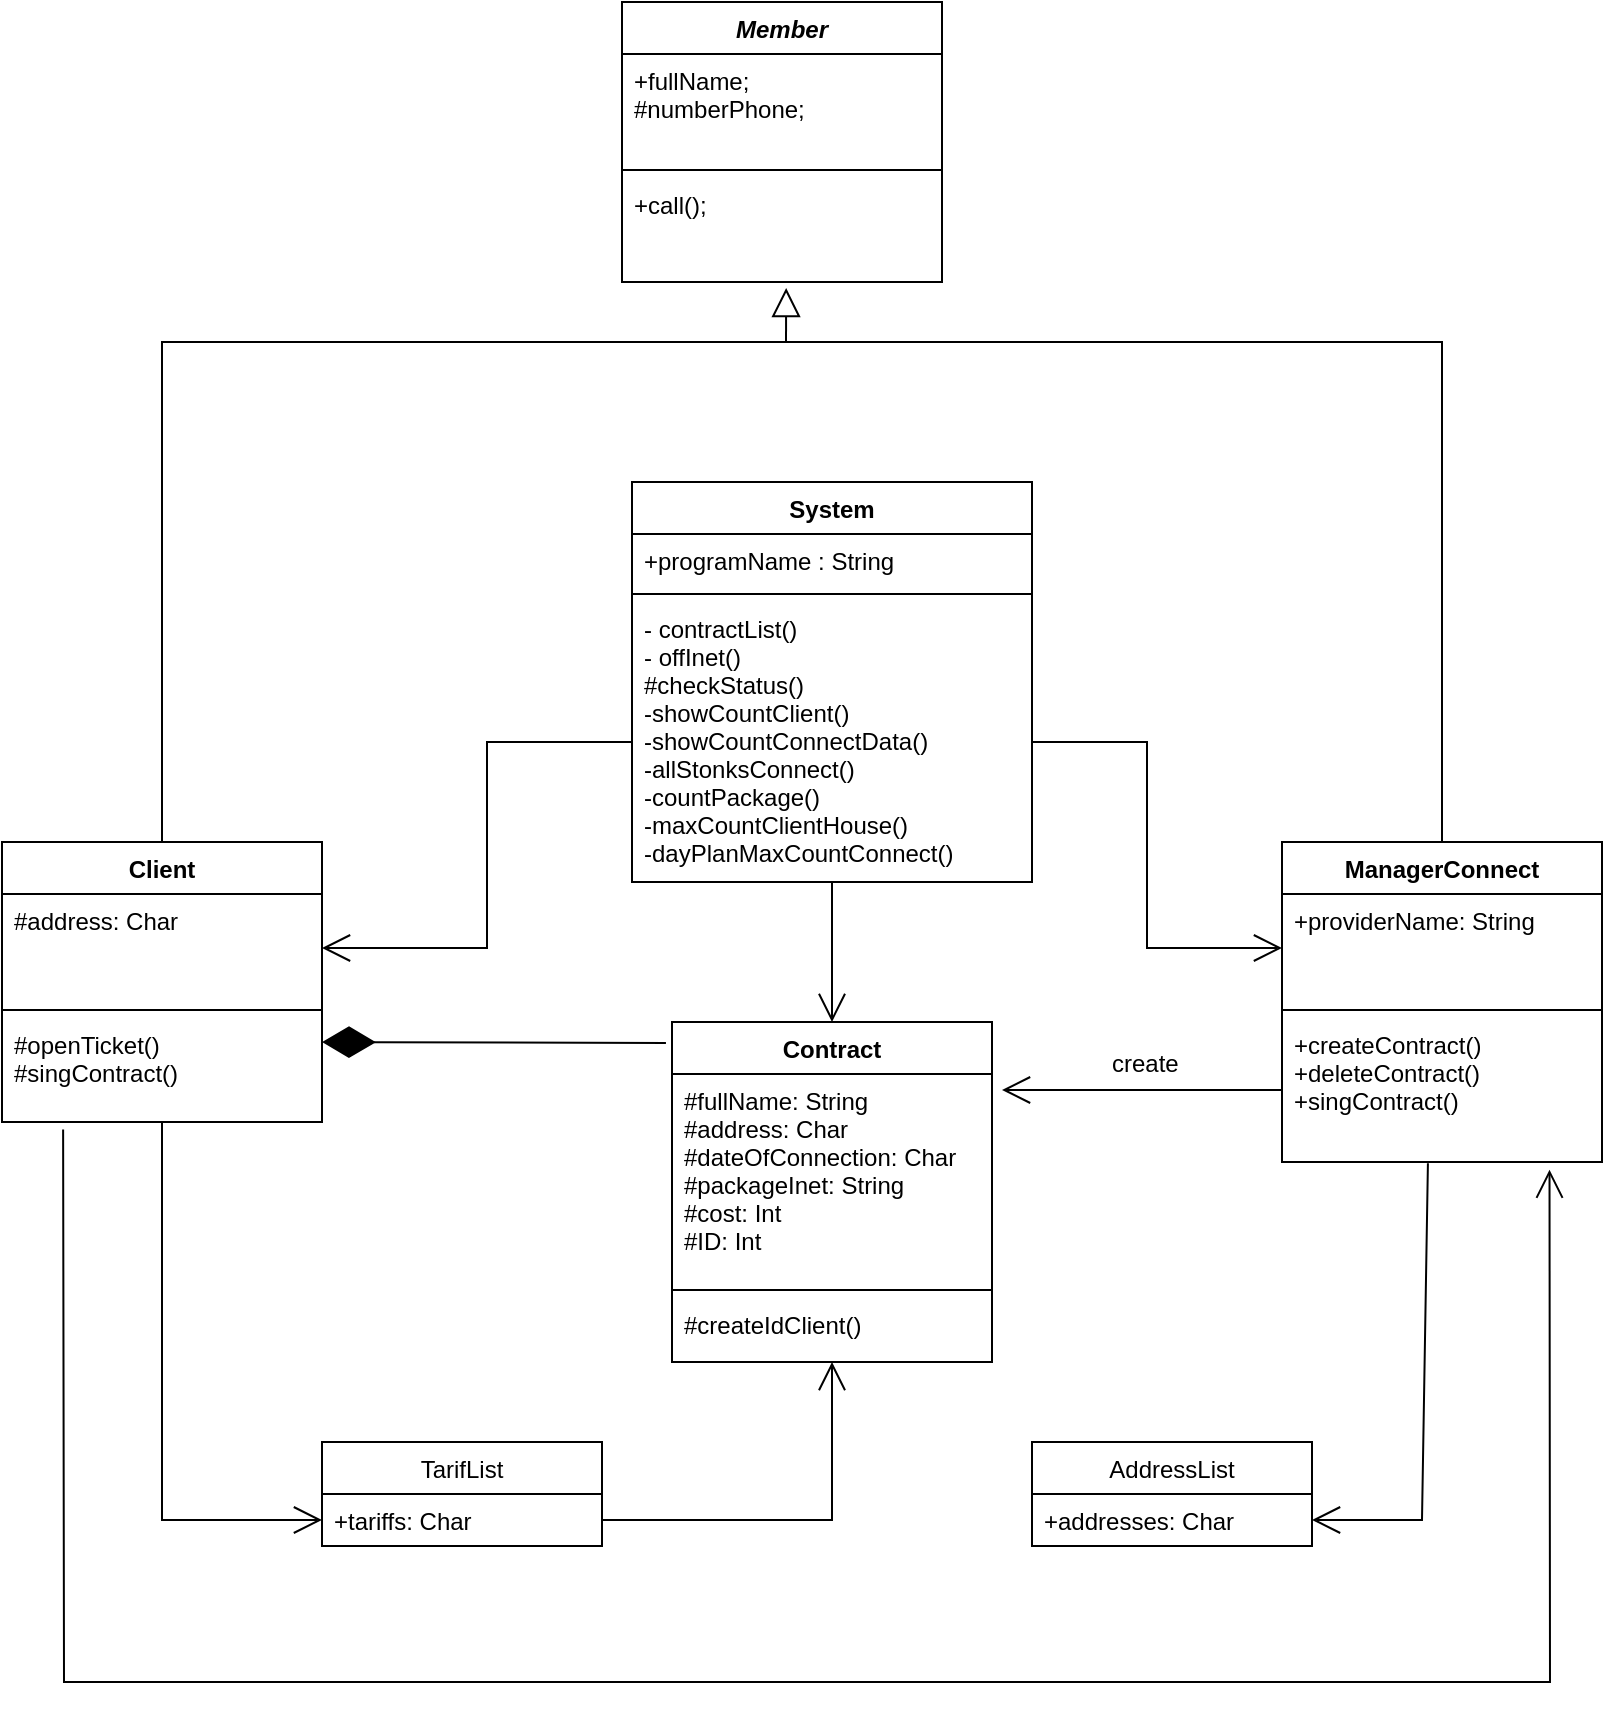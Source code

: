 <mxfile version="15.5.4" type="embed"><diagram id="C5RBs43oDa-KdzZeNtuy" name="Page-1"><mxGraphModel dx="649" dy="2866" grid="1" gridSize="10" guides="1" tooltips="1" connect="1" arrows="1" fold="1" page="1" pageScale="1" pageWidth="827" pageHeight="1169" math="0" shadow="0"><root><mxCell id="WIyWlLk6GJQsqaUBKTNV-0"/><mxCell id="WIyWlLk6GJQsqaUBKTNV-1" parent="WIyWlLk6GJQsqaUBKTNV-0"/><mxCell id="x4CzHmT4jv46Xul65Cwn-0" value="Contract" style="swimlane;fontStyle=1;align=center;verticalAlign=top;childLayout=stackLayout;horizontal=1;startSize=26;horizontalStack=0;resizeParent=1;resizeParentMax=0;resizeLast=0;collapsible=1;marginBottom=0;" parent="WIyWlLk6GJQsqaUBKTNV-1" vertex="1"><mxGeometry x="345" y="-1760" width="160" height="170" as="geometry"/></mxCell><mxCell id="x4CzHmT4jv46Xul65Cwn-1" value="#fullName: String&#10;#address: Char&#10;#dateOfConnection: Char&#10;#packageInet: String&#10;#cost: Int&#10;#ID: Int" style="text;strokeColor=none;fillColor=none;align=left;verticalAlign=top;spacingLeft=4;spacingRight=4;overflow=hidden;rotatable=0;points=[[0,0.5],[1,0.5]];portConstraint=eastwest;" parent="x4CzHmT4jv46Xul65Cwn-0" vertex="1"><mxGeometry y="26" width="160" height="104" as="geometry"/></mxCell><mxCell id="x4CzHmT4jv46Xul65Cwn-2" value="" style="line;strokeWidth=1;fillColor=none;align=left;verticalAlign=middle;spacingTop=-1;spacingLeft=3;spacingRight=3;rotatable=0;labelPosition=right;points=[];portConstraint=eastwest;" parent="x4CzHmT4jv46Xul65Cwn-0" vertex="1"><mxGeometry y="130" width="160" height="8" as="geometry"/></mxCell><mxCell id="x4CzHmT4jv46Xul65Cwn-3" value="#createIdClient()" style="text;strokeColor=none;fillColor=none;align=left;verticalAlign=top;spacingLeft=4;spacingRight=4;overflow=hidden;rotatable=0;points=[[0,0.5],[1,0.5]];portConstraint=eastwest;" parent="x4CzHmT4jv46Xul65Cwn-0" vertex="1"><mxGeometry y="138" width="160" height="32" as="geometry"/></mxCell><mxCell id="MIx9iEtUgZisJlGi1HNq-17" style="edgeStyle=orthogonalEdgeStyle;rounded=0;orthogonalLoop=1;jettySize=auto;html=1;exitX=0.5;exitY=0;exitDx=0;exitDy=0;startArrow=none;startFill=0;endArrow=none;endFill=0;strokeWidth=1;" parent="WIyWlLk6GJQsqaUBKTNV-1" source="x4CzHmT4jv46Xul65Cwn-14" edge="1"><mxGeometry relative="1" as="geometry"><mxPoint x="400" y="-2100" as="targetPoint"/><Array as="points"><mxPoint x="90" y="-2100"/></Array></mxGeometry></mxCell><mxCell id="19" style="edgeStyle=orthogonalEdgeStyle;rounded=0;orthogonalLoop=1;jettySize=auto;html=1;entryX=0;entryY=0.5;entryDx=0;entryDy=0;endArrow=open;endFill=0;endSize=12;" parent="WIyWlLk6GJQsqaUBKTNV-1" source="x4CzHmT4jv46Xul65Cwn-14" target="m357RM5_wuhy1742Luh5-17" edge="1"><mxGeometry relative="1" as="geometry"/></mxCell><mxCell id="x4CzHmT4jv46Xul65Cwn-14" value="Client" style="swimlane;fontStyle=1;align=center;verticalAlign=top;childLayout=stackLayout;horizontal=1;startSize=26;horizontalStack=0;resizeParent=1;resizeParentMax=0;resizeLast=0;collapsible=1;marginBottom=0;" parent="WIyWlLk6GJQsqaUBKTNV-1" vertex="1"><mxGeometry x="10" y="-1850" width="160" height="140" as="geometry"/></mxCell><mxCell id="x4CzHmT4jv46Xul65Cwn-15" value="#address: Char" style="text;strokeColor=none;fillColor=none;align=left;verticalAlign=top;spacingLeft=4;spacingRight=4;overflow=hidden;rotatable=0;points=[[0,0.5],[1,0.5]];portConstraint=eastwest;" parent="x4CzHmT4jv46Xul65Cwn-14" vertex="1"><mxGeometry y="26" width="160" height="54" as="geometry"/></mxCell><mxCell id="x4CzHmT4jv46Xul65Cwn-16" value="" style="line;strokeWidth=1;fillColor=none;align=left;verticalAlign=middle;spacingTop=-1;spacingLeft=3;spacingRight=3;rotatable=0;labelPosition=right;points=[];portConstraint=eastwest;" parent="x4CzHmT4jv46Xul65Cwn-14" vertex="1"><mxGeometry y="80" width="160" height="8" as="geometry"/></mxCell><mxCell id="x4CzHmT4jv46Xul65Cwn-17" value="#openTicket()&#10;#singContract()" style="text;strokeColor=none;fillColor=none;align=left;verticalAlign=top;spacingLeft=4;spacingRight=4;overflow=hidden;rotatable=0;points=[[0,0.5],[1,0.5]];portConstraint=eastwest;" parent="x4CzHmT4jv46Xul65Cwn-14" vertex="1"><mxGeometry y="88" width="160" height="52" as="geometry"/></mxCell><mxCell id="MIx9iEtUgZisJlGi1HNq-18" style="edgeStyle=orthogonalEdgeStyle;rounded=0;orthogonalLoop=1;jettySize=auto;html=1;startArrow=none;startFill=0;endArrow=none;endFill=0;strokeWidth=1;" parent="WIyWlLk6GJQsqaUBKTNV-1" source="0" edge="1"><mxGeometry relative="1" as="geometry"><mxPoint x="400" y="-2100" as="targetPoint"/><Array as="points"><mxPoint x="730" y="-2100"/></Array></mxGeometry></mxCell><mxCell id="0" value="ManagerConnect" style="swimlane;fontStyle=1;align=center;verticalAlign=top;childLayout=stackLayout;horizontal=1;startSize=26;horizontalStack=0;resizeParent=1;resizeParentMax=0;resizeLast=0;collapsible=1;marginBottom=0;" parent="WIyWlLk6GJQsqaUBKTNV-1" vertex="1"><mxGeometry x="650" y="-1850" width="160" height="160" as="geometry"/></mxCell><mxCell id="1" value="+providerName: String" style="text;strokeColor=none;fillColor=none;align=left;verticalAlign=top;spacingLeft=4;spacingRight=4;overflow=hidden;rotatable=0;points=[[0,0.5],[1,0.5]];portConstraint=eastwest;" parent="0" vertex="1"><mxGeometry y="26" width="160" height="54" as="geometry"/></mxCell><mxCell id="2" value="" style="line;strokeWidth=1;fillColor=none;align=left;verticalAlign=middle;spacingTop=-1;spacingLeft=3;spacingRight=3;rotatable=0;labelPosition=right;points=[];portConstraint=eastwest;" parent="0" vertex="1"><mxGeometry y="80" width="160" height="8" as="geometry"/></mxCell><mxCell id="3" value="+createContract()&#10;+deleteContract()&#10;+singContract()" style="text;strokeColor=none;fillColor=none;align=left;verticalAlign=top;spacingLeft=4;spacingRight=4;overflow=hidden;rotatable=0;points=[[0,0.5],[1,0.5]];portConstraint=eastwest;" parent="0" vertex="1"><mxGeometry y="88" width="160" height="72" as="geometry"/></mxCell><mxCell id="5" value="&lt;br&gt;create" style="text;html=1;strokeColor=none;fillColor=none;spacing=5;spacingTop=-20;whiteSpace=wrap;overflow=hidden;rounded=0;" parent="WIyWlLk6GJQsqaUBKTNV-1" vertex="1"><mxGeometry x="560" y="-1750" width="50" height="20" as="geometry"/></mxCell><mxCell id="9" value="Member" style="swimlane;fontStyle=3;align=center;verticalAlign=top;childLayout=stackLayout;horizontal=1;startSize=26;horizontalStack=0;resizeParent=1;resizeParentMax=0;resizeLast=0;collapsible=1;marginBottom=0;" parent="WIyWlLk6GJQsqaUBKTNV-1" vertex="1"><mxGeometry x="320" y="-2270" width="160" height="140" as="geometry"/></mxCell><mxCell id="10" value="+fullName;&#10;#numberPhone;" style="text;strokeColor=none;fillColor=none;align=left;verticalAlign=top;spacingLeft=4;spacingRight=4;overflow=hidden;rotatable=0;points=[[0,0.5],[1,0.5]];portConstraint=eastwest;" parent="9" vertex="1"><mxGeometry y="26" width="160" height="54" as="geometry"/></mxCell><mxCell id="11" value="" style="line;strokeWidth=1;fillColor=none;align=left;verticalAlign=middle;spacingTop=-1;spacingLeft=3;spacingRight=3;rotatable=0;labelPosition=right;points=[];portConstraint=eastwest;" parent="9" vertex="1"><mxGeometry y="80" width="160" height="8" as="geometry"/></mxCell><mxCell id="12" value="+call();" style="text;strokeColor=none;fillColor=none;align=left;verticalAlign=top;spacingLeft=4;spacingRight=4;overflow=hidden;rotatable=0;points=[[0,0.5],[1,0.5]];portConstraint=eastwest;" parent="9" vertex="1"><mxGeometry y="88" width="160" height="52" as="geometry"/></mxCell><mxCell id="MIx9iEtUgZisJlGi1HNq-24" style="edgeStyle=orthogonalEdgeStyle;rounded=0;orthogonalLoop=1;jettySize=auto;html=1;entryX=0.5;entryY=0;entryDx=0;entryDy=0;startArrow=none;startFill=0;endArrow=open;endFill=0;endSize=12;strokeWidth=1;" parent="WIyWlLk6GJQsqaUBKTNV-1" source="2O56mvNGZmBePX9XtO3--17" target="x4CzHmT4jv46Xul65Cwn-0" edge="1"><mxGeometry relative="1" as="geometry"/></mxCell><mxCell id="2O56mvNGZmBePX9XtO3--17" value="System" style="swimlane;fontStyle=1;align=center;verticalAlign=top;childLayout=stackLayout;horizontal=1;startSize=26;horizontalStack=0;resizeParent=1;resizeParentMax=0;resizeLast=0;collapsible=1;marginBottom=0;" parent="WIyWlLk6GJQsqaUBKTNV-1" vertex="1"><mxGeometry x="325" y="-2030" width="200" height="200" as="geometry"/></mxCell><mxCell id="2O56mvNGZmBePX9XtO3--18" value="+programName : String" style="text;strokeColor=none;fillColor=none;align=left;verticalAlign=top;spacingLeft=4;spacingRight=4;overflow=hidden;rotatable=0;points=[[0,0.5],[1,0.5]];portConstraint=eastwest;" parent="2O56mvNGZmBePX9XtO3--17" vertex="1"><mxGeometry y="26" width="200" height="26" as="geometry"/></mxCell><mxCell id="2O56mvNGZmBePX9XtO3--19" value="" style="line;strokeWidth=1;fillColor=none;align=left;verticalAlign=middle;spacingTop=-1;spacingLeft=3;spacingRight=3;rotatable=0;labelPosition=right;points=[];portConstraint=eastwest;" parent="2O56mvNGZmBePX9XtO3--17" vertex="1"><mxGeometry y="52" width="200" height="8" as="geometry"/></mxCell><mxCell id="2O56mvNGZmBePX9XtO3--20" value="- contractList()&#10;- offInet()&#10;#checkStatus()&#10;-showCountClient()&#10;-showCountConnectData()&#10;-allStonksConnect()&#10;-countPackage()&#10;-maxCountClientHouse()&#10;-dayPlanMaxCountConnect()" style="text;strokeColor=none;fillColor=none;align=left;verticalAlign=top;spacingLeft=4;spacingRight=4;overflow=hidden;rotatable=0;points=[[0,0.5],[1,0.5]];portConstraint=eastwest;" parent="2O56mvNGZmBePX9XtO3--17" vertex="1"><mxGeometry y="60" width="200" height="140" as="geometry"/></mxCell><mxCell id="2O56mvNGZmBePX9XtO3--35" value="" style="endArrow=open;endFill=1;endSize=12;html=1;rounded=0;exitX=0;exitY=0.5;exitDx=0;exitDy=0;" parent="WIyWlLk6GJQsqaUBKTNV-1" source="3" edge="1"><mxGeometry width="160" relative="1" as="geometry"><mxPoint x="640" y="-1580" as="sourcePoint"/><mxPoint x="510" y="-1726" as="targetPoint"/></mxGeometry></mxCell><mxCell id="MIx9iEtUgZisJlGi1HNq-19" style="edgeStyle=orthogonalEdgeStyle;rounded=0;orthogonalLoop=1;jettySize=auto;html=1;entryX=1;entryY=0.5;entryDx=0;entryDy=0;startArrow=none;startFill=0;endArrow=open;endFill=0;strokeWidth=1;endSize=12;" parent="WIyWlLk6GJQsqaUBKTNV-1" source="2O56mvNGZmBePX9XtO3--20" target="x4CzHmT4jv46Xul65Cwn-15" edge="1"><mxGeometry relative="1" as="geometry"/></mxCell><mxCell id="MIx9iEtUgZisJlGi1HNq-21" style="edgeStyle=orthogonalEdgeStyle;rounded=0;orthogonalLoop=1;jettySize=auto;html=1;exitX=1;exitY=0.5;exitDx=0;exitDy=0;startArrow=none;startFill=0;endArrow=open;endFill=0;strokeWidth=1;endSize=12;" parent="WIyWlLk6GJQsqaUBKTNV-1" source="2O56mvNGZmBePX9XtO3--20" target="1" edge="1"><mxGeometry relative="1" as="geometry"/></mxCell><mxCell id="13" value="" style="endArrow=block;endFill=0;endSize=12;html=1;rounded=0;entryX=0.513;entryY=1.058;entryDx=0;entryDy=0;entryPerimeter=0;" parent="WIyWlLk6GJQsqaUBKTNV-1" target="12" edge="1"><mxGeometry width="160" relative="1" as="geometry"><mxPoint x="402" y="-2100" as="sourcePoint"/><mxPoint x="320" y="-1990" as="targetPoint"/></mxGeometry></mxCell><mxCell id="16" value="" style="endArrow=diamondThin;endFill=1;endSize=24;html=1;rounded=0;exitX=-0.019;exitY=0.062;exitDx=0;exitDy=0;exitPerimeter=0;" parent="WIyWlLk6GJQsqaUBKTNV-1" source="x4CzHmT4jv46Xul65Cwn-0" edge="1"><mxGeometry width="160" relative="1" as="geometry"><mxPoint x="200" y="-1660" as="sourcePoint"/><mxPoint x="170" y="-1750" as="targetPoint"/></mxGeometry></mxCell><mxCell id="m357RM5_wuhy1742Luh5-16" value="TarifList" style="swimlane;fontStyle=0;childLayout=stackLayout;horizontal=1;startSize=26;fillColor=none;horizontalStack=0;resizeParent=1;resizeParentMax=0;resizeLast=0;collapsible=1;marginBottom=0;" parent="WIyWlLk6GJQsqaUBKTNV-1" vertex="1"><mxGeometry x="170" y="-1550" width="140" height="52" as="geometry"/></mxCell><mxCell id="m357RM5_wuhy1742Luh5-17" value="+tariffs: Char" style="text;strokeColor=none;fillColor=none;align=left;verticalAlign=top;spacingLeft=4;spacingRight=4;overflow=hidden;rotatable=0;points=[[0,0.5],[1,0.5]];portConstraint=eastwest;" parent="m357RM5_wuhy1742Luh5-16" vertex="1"><mxGeometry y="26" width="140" height="26" as="geometry"/></mxCell><mxCell id="m357RM5_wuhy1742Luh5-20" value="AddressList" style="swimlane;fontStyle=0;childLayout=stackLayout;horizontal=1;startSize=26;fillColor=none;horizontalStack=0;resizeParent=1;resizeParentMax=0;resizeLast=0;collapsible=1;marginBottom=0;" parent="WIyWlLk6GJQsqaUBKTNV-1" vertex="1"><mxGeometry x="525" y="-1550" width="140" height="52" as="geometry"/></mxCell><mxCell id="m357RM5_wuhy1742Luh5-21" value="+addresses: Char" style="text;strokeColor=none;fillColor=none;align=left;verticalAlign=top;spacingLeft=4;spacingRight=4;overflow=hidden;rotatable=0;points=[[0,0.5],[1,0.5]];portConstraint=eastwest;" parent="m357RM5_wuhy1742Luh5-20" vertex="1"><mxGeometry y="26" width="140" height="26" as="geometry"/></mxCell><mxCell id="20" value="" style="endArrow=open;endFill=1;endSize=12;html=1;rounded=0;exitX=0.191;exitY=1.073;exitDx=0;exitDy=0;exitPerimeter=0;entryX=0.836;entryY=1.053;entryDx=0;entryDy=0;entryPerimeter=0;" parent="WIyWlLk6GJQsqaUBKTNV-1" source="x4CzHmT4jv46Xul65Cwn-17" target="3" edge="1"><mxGeometry width="160" relative="1" as="geometry"><mxPoint x="140" y="-1630" as="sourcePoint"/><mxPoint x="300" y="-1630" as="targetPoint"/><Array as="points"><mxPoint x="41" y="-1430"/><mxPoint x="784" y="-1430"/></Array></mxGeometry></mxCell><mxCell id="21" value="" style="endArrow=open;endFill=1;endSize=12;html=1;rounded=0;exitX=0.456;exitY=1.008;exitDx=0;exitDy=0;exitPerimeter=0;entryX=1;entryY=0.5;entryDx=0;entryDy=0;" parent="WIyWlLk6GJQsqaUBKTNV-1" source="3" target="m357RM5_wuhy1742Luh5-21" edge="1"><mxGeometry width="160" relative="1" as="geometry"><mxPoint x="480" y="-1380" as="sourcePoint"/><mxPoint x="640" y="-1380" as="targetPoint"/><Array as="points"><mxPoint x="720" y="-1511"/></Array></mxGeometry></mxCell><mxCell id="22" value="" style="endArrow=open;endFill=1;endSize=12;html=1;rounded=0;exitX=1;exitY=0.5;exitDx=0;exitDy=0;" parent="WIyWlLk6GJQsqaUBKTNV-1" source="m357RM5_wuhy1742Luh5-17" target="x4CzHmT4jv46Xul65Cwn-3" edge="1"><mxGeometry width="160" relative="1" as="geometry"><mxPoint x="300" y="-1360" as="sourcePoint"/><mxPoint x="460" y="-1360" as="targetPoint"/><Array as="points"><mxPoint x="425" y="-1511"/></Array></mxGeometry></mxCell></root></mxGraphModel></diagram></mxfile>
